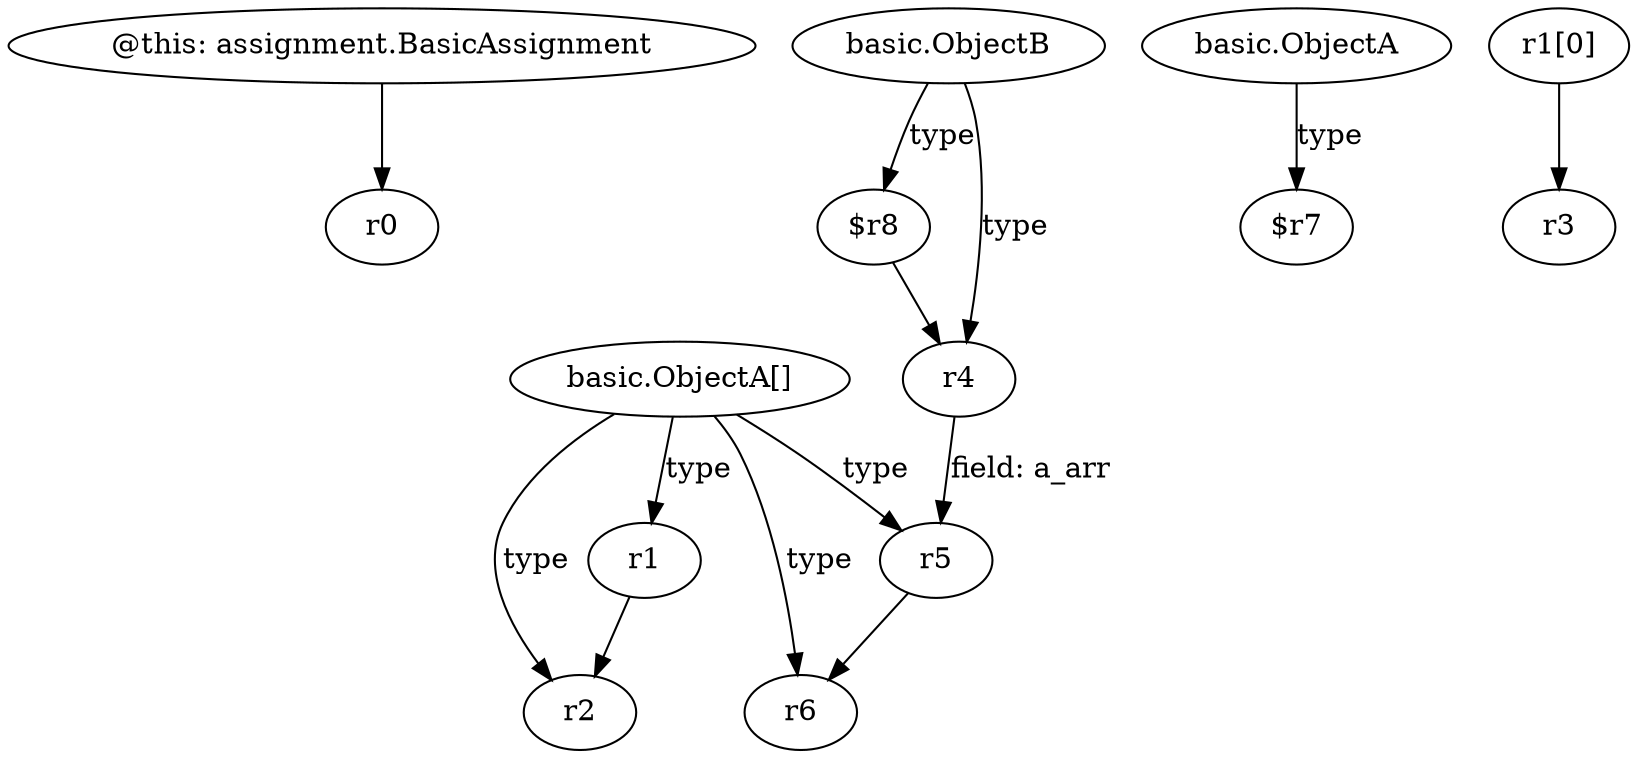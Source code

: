 digraph g {
0[label="@this: assignment.BasicAssignment"]
1[label="r0"]
0->1[label=""]
2[label="r1"]
3[label="r2"]
2->3[label=""]
4[label="basic.ObjectA"]
5[label="$r7"]
4->5[label="type"]
6[label="$r8"]
7[label="r4"]
6->7[label=""]
8[label="basic.ObjectB"]
8->7[label="type"]
9[label="basic.ObjectA[]"]
9->2[label="type"]
9->3[label="type"]
10[label="r5"]
11[label="r6"]
10->11[label=""]
8->6[label="type"]
9->11[label="type"]
12[label="r1[0]"]
13[label="r3"]
12->13[label=""]
9->10[label="type"]
7->10[label="field: a_arr"]
}